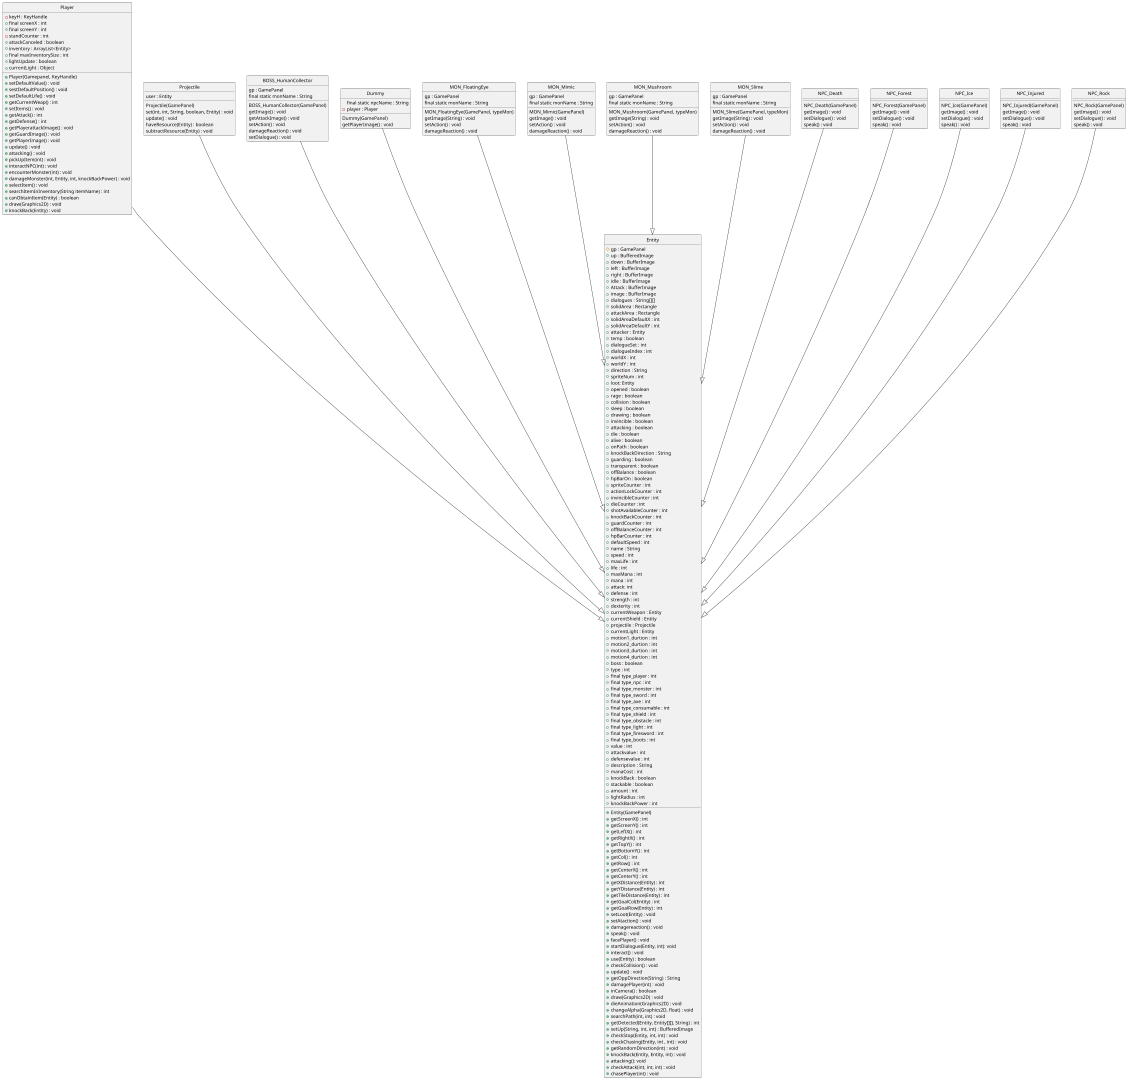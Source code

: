 @startuml "Entity package uml"
hide circle
scale 1920*1080
class Entity {
    # gp : GamePanel
    + up : BufferedImage
    + down : BufferImage
    + left : BufferImage
    + right : BufferImage
    + idle : BufferImage
    + Attack : BufferImage
    + image : BufferImage
    + dialogues : String[][]
    + solidArea : Rectangle
    + attackArea : Rectangle
    + solidAreaDefaultX : int
    + solidAreaDefaultY : int
    + attacker : Entity
    + temp : boolean
    + dialogueSet : int
    + dialogueIndex : int
    + worldX : int
    + worldY : int
    + direction : String
    + spriteNum : int
    + loot: Entity
    + opened : boolean
    + rage : boolean
    + collision : boolean
    + sleep : boolean
    + drawing : boolean
    + invincible : boolean
    + attacking : boolean
    + die : boolean
    + alive : boolean
    + onPath : boolean
    + knockBackDirection : String
    + guarding : boolean
    + transparent : boolean
    + offBalance : boolean
    + hpBarOn : boolean
    + spriteCounter : int
    + actionLockCounter : int
    + invincibleCounter : int
    + dieCounter : int
    + shotAvailableCounter : int
    + knockBackCounter : int
    + guardCounter : int
    + offBalanceCounter : int
    + hpBarCounter : int
    + defaultSpeed : int
    + name : String
    + speed : int
    + maxLife : int
    + life : int
    + maxMana : int
    + mana : int
    + attack: int
    + defense : int
    + strength : int
    + dexterity : int
    + currentWeapon : Entity
    + currentShield : Entity
    + projectile : Projectile
    + currentLight : Entity
    + motion1_durtion : int 
    + motion2_durtion : int 
    + motion3_durtion : int 
    + motion4_durtion : int 
    + boss : boolean
    + type : int
    + final type_player : int
    + final type_npc : int
    + final type_monster : int
    + final type_sword : int
    + final type_axe : int
    + final type_consumable : int
    + final type_shield : int
    + final type_obstacle : int
    + final type_light : int
    + final type_firesword : int
    + final type_boots : int
    + value : int
    + attackvalue : int
    + defensevalue : int
    + description : String
    + manaCost : int 
    + knockBack : boolean
    + stackable : boolean
    + amount : int
    + lightRadius : int
    + knockBackPower : int 

    + Entity(GamePanel)
    + getScreenX() : int
    + getScreenY() : int
    + getLeftX() : int
    + getRightX() : int
    + getTopY() : int
    + getBottomY() : int
    + getCol() : int
    + getRow() : int
    + getCenterX() : int
    + getCenterY() : int
    + getXDistance(Entity) : int 
    + getYDistance(Entity) : int
    + getTileDistance(Entity) : int
    + getGoalCol(Entity) : int
    + getGoalRow(Entity) : int
    + setLoot(Entity) : void
    + setAtaction() : void
    + damagereaction() : void
    + speak() : void
    + facePlayer() : void
    + startDialogue(Entity, int): void
    + interact() : void
    + use(Entity) : boolean
    + checkCollision() : void
    + update() : void
    + getOppDirection(String) : String
    + damagePlayer(int) : void
    + inCamera() : boolean
    + draw(Graphics2D) : void
    + dieAnimation(Graphics2D) : void
    + changeAlpha(Graphics2D, float) : void
    + searchPath(int, int) : void
    + getDetected(Entity, Entity[][], String) : int
    + setUp(String, int, int) : BufferedImage
    + checkStop(Entity, int, int) : void
    + checkChasing(Entity, int , int) : void
    + getRandomDirection(int) : void
    + knockBack(Entity, Entity, int) : void
    + attacking(): void
    + checkAttack(int, int, int) : void
    + chasePlayer(int) : void
}
class Player {
    - keyH : KeyHandle
    + final screenX : int
    + final screenY : int
    - standCounter : int
    + attackCanceled : boolean
    + inventory : ArrayList<Entity>
    + final maxInventorySize : int
    + lightUpdate : boolean
    + currentLight : Object

    + Player(Gamepanel, KeyHandle)
    + setDefaultValue() : void
    + sestDefaultPosition() : void
    + setDefaultLife() : void
    + getCurrentWeap() : int
    + setItems() : void
    + getAttack() : int
    + getDefense() : int
    + getPlayerattackImage() : void
    + getGuardImage() : void 
    + getPlayerImage() : void
    + update() : void
    + attacking() : void
    + pickUpItem(int) : void
    + interactNPC(int) : void
    + encounterMonster(int) : void
    + damageMonster(int, Entity, int, knockBackPower) : void
    + selectItem() : void
    + searchItemInInventory(String itemName) : int
    + canObtainItem(Entity) : boolean
    + draw(Graphics2D) : void
    + knockBack(Entity) : void
}
class Projectile {
    user : Entity
    Projectile(GamePanel)
    set(int, int, String, boolean, Entity) : void
    update() : void
    haveResource(Entity) : boolean
    subtractResource(Entity) : void
}
class BOSS_HumanCollector {
    gp : GamePanel
    final static monName : String
    BOSS_HumanCollector(GamePanel)
    getImage() : void
    getAttackImage() : void
    setAction() : void
    damageReaction() : void
    setDialogue() : void
}
class Dummy {
    final static npcName : String
    - player : Player
    Dummy(GamePanel)
    getPlayerImage() : void
}
class MON_FloatingEye {
    gp : GamePanel
    final static monName : String
    MON_FloatingEye(GamePanel, typeMon)
    getImage(String) : void
    setAction() : void
    damageReaction() : void
}
class MON_Mimic {
    gp : GamePanel
    final static monName : String
    MON_Mimic(GamePanel)
    getImage() : void
    setAction() : void
    damageReaction() : void
}
class MON_Mushroom {
    gp : GamePanel
    final static monName : String
    MON_Mushroom(GamePanel, typeMon)
    getImage(String) : void
    setAction() : void
    damageReaction() : void
}
class MON_Slime {
    gp : GamePanel
    final static monName : String
    MON_Slime(GamePanel, typeMon)
    getImage(String) : void
    setAction() : void
    damageReaction() : void
}
class NPC_Death {
    NPC_Death(GamePanel)
    getImage() : void
    setDialogue() : void
    speak() : void
}
class NPC_Forest {
    NPC_Forest(GamePanel)
    getImage() : void
    setDialogue() : void
    speak() : void
}
class NPC_Ice {
    NPC_Ice(GamePanel)
    getImage() : void
    setDialogue() : void
    speak() : void
}
class NPC_Injured {
    NPC_Injured(GamePanel)
    getImage() : void
    setDialogue() : void
    speak() : void
}
class NPC_Rock {
    NPC_Rock(GamePanel)
    getImage() : void
    setDialogue() : void
    speak() : void
}

BOSS_HumanCollector --|> Entity
Dummy --|> Entity
MON_FloatingEye --|> Entity
MON_Mimic --|> Entity
MON_Mushroom --|> Entity
MON_Slime --|> Entity
NPC_Death --|> Entity
NPC_Forest --|> Entity
NPC_Ice --|> Entity
NPC_Injured --|> Entity
NPC_Rock --|> Entity
Player --|> Entity
Projectile --|> Entity
@enduml 

